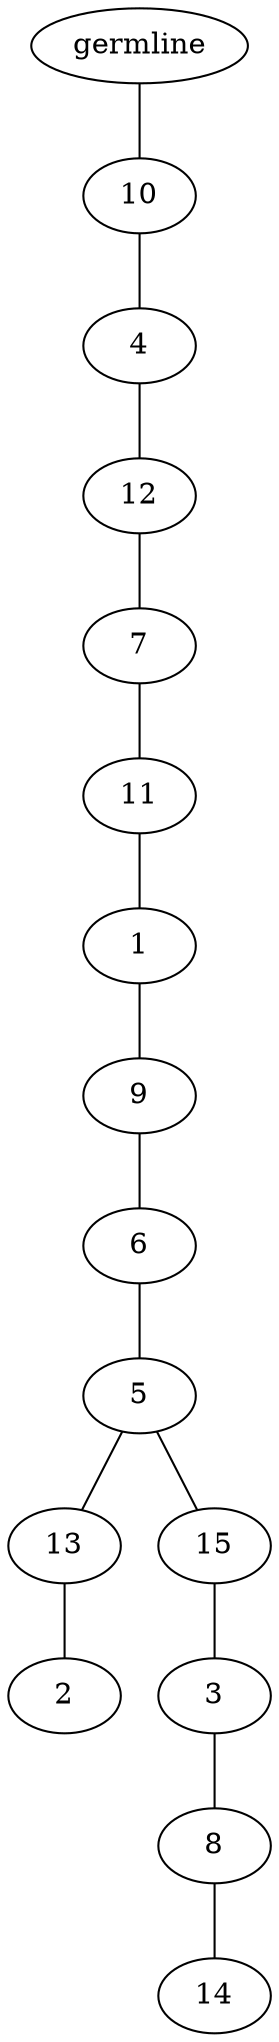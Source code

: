 graph tree {
    "140015729123232" [label="germline"];
    "140015728985184" [label="10"];
    "140015728987776" [label="4"];
    "140015724990720" [label="12"];
    "140015724991440" [label="7"];
    "140015724991728" [label="11"];
    "140015724992976" [label="1"];
    "140015724993456" [label="9"];
    "140015724993600" [label="6"];
    "140015724993984" [label="5"];
    "140015724994272" [label="13"];
    "140015724994416" [label="2"];
    "140015724992832" [label="15"];
    "140015724992448" [label="3"];
    "140015724992736" [label="8"];
    "140015729006672" [label="14"];
    "140015729123232" -- "140015728985184";
    "140015728985184" -- "140015728987776";
    "140015728987776" -- "140015724990720";
    "140015724990720" -- "140015724991440";
    "140015724991440" -- "140015724991728";
    "140015724991728" -- "140015724992976";
    "140015724992976" -- "140015724993456";
    "140015724993456" -- "140015724993600";
    "140015724993600" -- "140015724993984";
    "140015724993984" -- "140015724994272";
    "140015724993984" -- "140015724992832";
    "140015724994272" -- "140015724994416";
    "140015724992832" -- "140015724992448";
    "140015724992448" -- "140015724992736";
    "140015724992736" -- "140015729006672";
}
